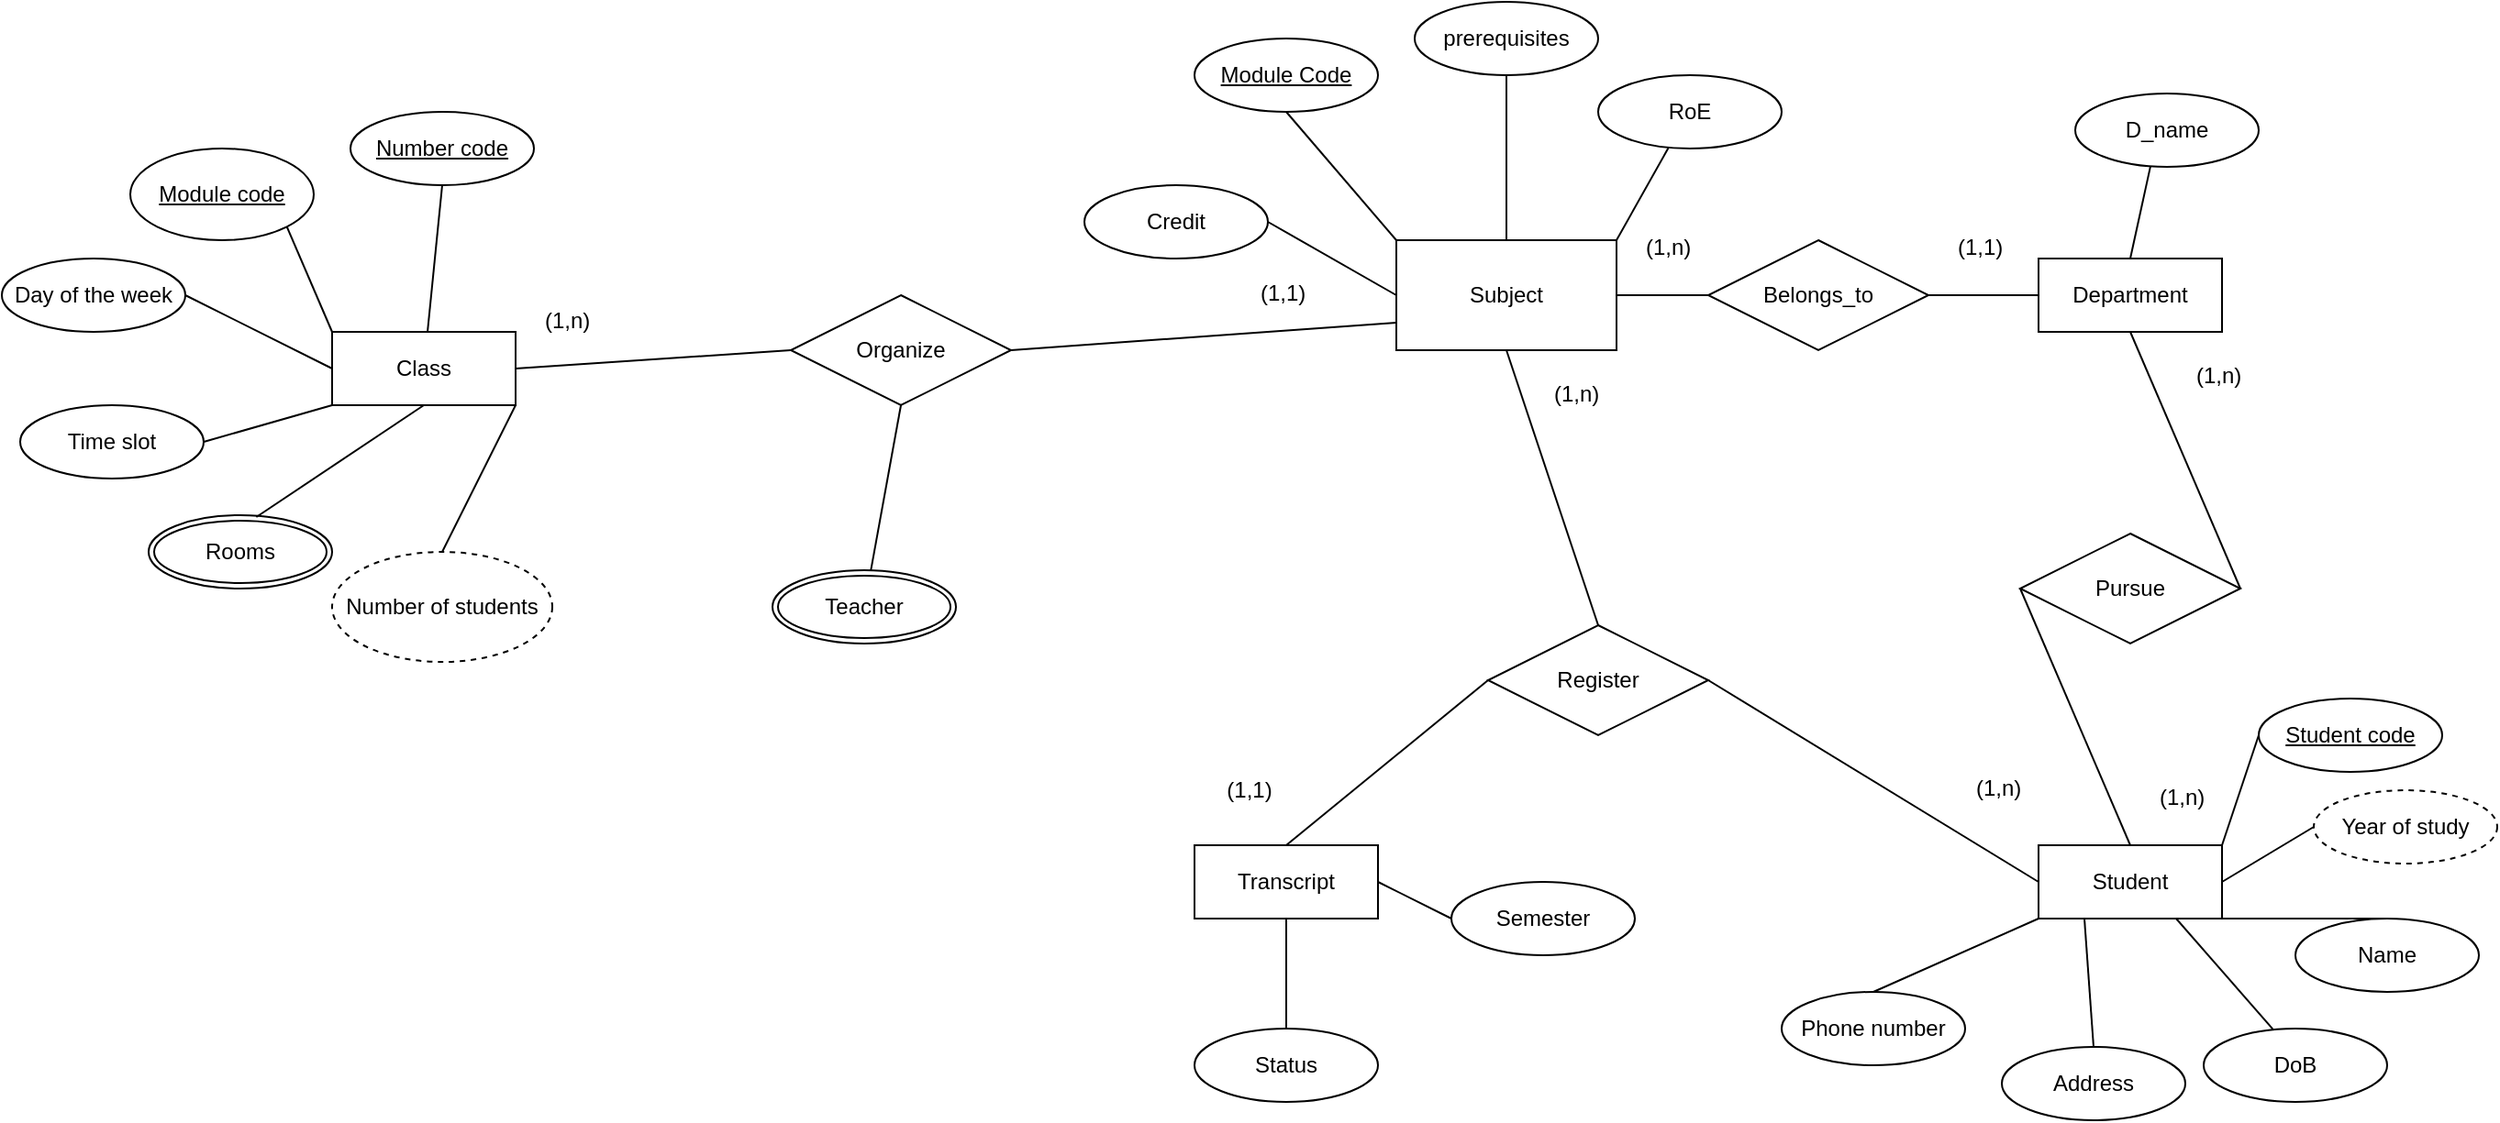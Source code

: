 <mxfile version="26.1.0">
  <diagram name="Trang-1" id="NKazr9CYUJBPmzPax3Bu">
    <mxGraphModel dx="2212" dy="839" grid="1" gridSize="10" guides="1" tooltips="1" connect="1" arrows="1" fold="1" page="1" pageScale="1" pageWidth="827" pageHeight="1169" math="0" shadow="0">
      <root>
        <mxCell id="0" />
        <mxCell id="1" parent="0" />
        <mxCell id="vSpW32eqRQo1p6lTVh2Q-1" value="Subject" style="rounded=0;whiteSpace=wrap;html=1;" vertex="1" parent="1">
          <mxGeometry x="180" y="240" width="120" height="60" as="geometry" />
        </mxCell>
        <mxCell id="vSpW32eqRQo1p6lTVh2Q-2" value="Module Code" style="ellipse;whiteSpace=wrap;html=1;align=center;fontStyle=4;" vertex="1" parent="1">
          <mxGeometry x="70" y="130" width="100" height="40" as="geometry" />
        </mxCell>
        <mxCell id="vSpW32eqRQo1p6lTVh2Q-3" value="" style="endArrow=none;html=1;rounded=0;exitX=0.5;exitY=1;exitDx=0;exitDy=0;entryX=0;entryY=0;entryDx=0;entryDy=0;" edge="1" parent="1" source="vSpW32eqRQo1p6lTVh2Q-2" target="vSpW32eqRQo1p6lTVh2Q-1">
          <mxGeometry width="50" height="50" relative="1" as="geometry">
            <mxPoint x="390" y="390" as="sourcePoint" />
            <mxPoint x="440" y="340" as="targetPoint" />
          </mxGeometry>
        </mxCell>
        <mxCell id="vSpW32eqRQo1p6lTVh2Q-4" value="Belongs_to" style="shape=rhombus;perimeter=rhombusPerimeter;whiteSpace=wrap;html=1;align=center;" vertex="1" parent="1">
          <mxGeometry x="350" y="240" width="120" height="60" as="geometry" />
        </mxCell>
        <mxCell id="vSpW32eqRQo1p6lTVh2Q-5" value="" style="endArrow=none;html=1;rounded=0;entryX=0;entryY=0.5;entryDx=0;entryDy=0;exitX=1;exitY=0.5;exitDx=0;exitDy=0;" edge="1" parent="1" source="vSpW32eqRQo1p6lTVh2Q-1" target="vSpW32eqRQo1p6lTVh2Q-4">
          <mxGeometry relative="1" as="geometry">
            <mxPoint x="330" y="370" as="sourcePoint" />
            <mxPoint x="490" y="370" as="targetPoint" />
          </mxGeometry>
        </mxCell>
        <mxCell id="vSpW32eqRQo1p6lTVh2Q-6" value="" style="endArrow=none;html=1;rounded=0;" edge="1" parent="1" source="vSpW32eqRQo1p6lTVh2Q-4" target="vSpW32eqRQo1p6lTVh2Q-7">
          <mxGeometry relative="1" as="geometry">
            <mxPoint x="330" y="370" as="sourcePoint" />
            <mxPoint x="490" y="370" as="targetPoint" />
          </mxGeometry>
        </mxCell>
        <mxCell id="vSpW32eqRQo1p6lTVh2Q-7" value="Department" style="whiteSpace=wrap;html=1;align=center;" vertex="1" parent="1">
          <mxGeometry x="530" y="250" width="100" height="40" as="geometry" />
        </mxCell>
        <mxCell id="vSpW32eqRQo1p6lTVh2Q-8" value="(1,1)" style="text;strokeColor=none;fillColor=none;spacingLeft=4;spacingRight=4;overflow=hidden;rotatable=0;points=[[0,0.5],[1,0.5]];portConstraint=eastwest;fontSize=12;whiteSpace=wrap;html=1;" vertex="1" parent="1">
          <mxGeometry x="480" y="230" width="40" height="30" as="geometry" />
        </mxCell>
        <mxCell id="vSpW32eqRQo1p6lTVh2Q-9" value="(1,n)" style="text;strokeColor=none;fillColor=none;spacingLeft=4;spacingRight=4;overflow=hidden;rotatable=0;points=[[0,0.5],[1,0.5]];portConstraint=eastwest;fontSize=12;whiteSpace=wrap;html=1;" vertex="1" parent="1">
          <mxGeometry x="310" y="230" width="40" height="30" as="geometry" />
        </mxCell>
        <mxCell id="vSpW32eqRQo1p6lTVh2Q-10" value="Student" style="whiteSpace=wrap;html=1;align=center;" vertex="1" parent="1">
          <mxGeometry x="530" y="570" width="100" height="40" as="geometry" />
        </mxCell>
        <mxCell id="vSpW32eqRQo1p6lTVh2Q-11" value="Pursue" style="shape=rhombus;perimeter=rhombusPerimeter;whiteSpace=wrap;html=1;align=center;" vertex="1" parent="1">
          <mxGeometry x="520" y="400" width="120" height="60" as="geometry" />
        </mxCell>
        <mxCell id="vSpW32eqRQo1p6lTVh2Q-14" value="" style="endArrow=none;html=1;rounded=0;entryX=1;entryY=0.5;entryDx=0;entryDy=0;exitX=0.5;exitY=1;exitDx=0;exitDy=0;" edge="1" parent="1" source="vSpW32eqRQo1p6lTVh2Q-7" target="vSpW32eqRQo1p6lTVh2Q-11">
          <mxGeometry relative="1" as="geometry">
            <mxPoint x="330" y="370" as="sourcePoint" />
            <mxPoint x="490" y="370" as="targetPoint" />
          </mxGeometry>
        </mxCell>
        <mxCell id="vSpW32eqRQo1p6lTVh2Q-15" value="" style="endArrow=none;html=1;rounded=0;entryX=0.5;entryY=0;entryDx=0;entryDy=0;exitX=0;exitY=0.5;exitDx=0;exitDy=0;" edge="1" parent="1" source="vSpW32eqRQo1p6lTVh2Q-11" target="vSpW32eqRQo1p6lTVh2Q-10">
          <mxGeometry relative="1" as="geometry">
            <mxPoint x="330" y="370" as="sourcePoint" />
            <mxPoint x="490" y="370" as="targetPoint" />
          </mxGeometry>
        </mxCell>
        <mxCell id="vSpW32eqRQo1p6lTVh2Q-16" value="(1,n)" style="text;strokeColor=none;fillColor=none;spacingLeft=4;spacingRight=4;overflow=hidden;rotatable=0;points=[[0,0.5],[1,0.5]];portConstraint=eastwest;fontSize=12;whiteSpace=wrap;html=1;" vertex="1" parent="1">
          <mxGeometry x="610" y="300" width="40" height="30" as="geometry" />
        </mxCell>
        <mxCell id="vSpW32eqRQo1p6lTVh2Q-17" value="(1,n)" style="text;strokeColor=none;fillColor=none;spacingLeft=4;spacingRight=4;overflow=hidden;rotatable=0;points=[[0,0.5],[1,0.5]];portConstraint=eastwest;fontSize=12;whiteSpace=wrap;html=1;" vertex="1" parent="1">
          <mxGeometry x="590" y="530" width="40" height="30" as="geometry" />
        </mxCell>
        <mxCell id="vSpW32eqRQo1p6lTVh2Q-18" value="Student code" style="ellipse;whiteSpace=wrap;html=1;align=center;fontStyle=4;" vertex="1" parent="1">
          <mxGeometry x="650" y="490" width="100" height="40" as="geometry" />
        </mxCell>
        <mxCell id="vSpW32eqRQo1p6lTVh2Q-19" value="" style="endArrow=none;html=1;rounded=0;entryX=0;entryY=0.5;entryDx=0;entryDy=0;exitX=1;exitY=0;exitDx=0;exitDy=0;" edge="1" parent="1" source="vSpW32eqRQo1p6lTVh2Q-10" target="vSpW32eqRQo1p6lTVh2Q-18">
          <mxGeometry relative="1" as="geometry">
            <mxPoint x="330" y="370" as="sourcePoint" />
            <mxPoint x="490" y="370" as="targetPoint" />
          </mxGeometry>
        </mxCell>
        <mxCell id="vSpW32eqRQo1p6lTVh2Q-20" value="Year of study" style="ellipse;whiteSpace=wrap;html=1;align=center;dashed=1;" vertex="1" parent="1">
          <mxGeometry x="680" y="540" width="100" height="40" as="geometry" />
        </mxCell>
        <mxCell id="vSpW32eqRQo1p6lTVh2Q-21" value="" style="endArrow=none;html=1;rounded=0;entryX=0;entryY=0.5;entryDx=0;entryDy=0;exitX=1;exitY=0.5;exitDx=0;exitDy=0;" edge="1" parent="1" source="vSpW32eqRQo1p6lTVh2Q-10" target="vSpW32eqRQo1p6lTVh2Q-20">
          <mxGeometry relative="1" as="geometry">
            <mxPoint x="330" y="370" as="sourcePoint" />
            <mxPoint x="490" y="370" as="targetPoint" />
          </mxGeometry>
        </mxCell>
        <mxCell id="vSpW32eqRQo1p6lTVh2Q-22" value="prerequisites" style="ellipse;whiteSpace=wrap;html=1;align=center;" vertex="1" parent="1">
          <mxGeometry x="190" y="110" width="100" height="40" as="geometry" />
        </mxCell>
        <mxCell id="vSpW32eqRQo1p6lTVh2Q-23" value="Credit" style="ellipse;whiteSpace=wrap;html=1;align=center;" vertex="1" parent="1">
          <mxGeometry x="10" y="210" width="100" height="40" as="geometry" />
        </mxCell>
        <mxCell id="vSpW32eqRQo1p6lTVh2Q-24" value="" style="endArrow=none;html=1;rounded=0;exitX=1;exitY=0.5;exitDx=0;exitDy=0;entryX=0;entryY=0.5;entryDx=0;entryDy=0;" edge="1" parent="1" source="vSpW32eqRQo1p6lTVh2Q-23" target="vSpW32eqRQo1p6lTVh2Q-1">
          <mxGeometry relative="1" as="geometry">
            <mxPoint x="340" y="360" as="sourcePoint" />
            <mxPoint x="500" y="360" as="targetPoint" />
          </mxGeometry>
        </mxCell>
        <mxCell id="vSpW32eqRQo1p6lTVh2Q-25" value="" style="endArrow=none;html=1;rounded=0;exitX=0.5;exitY=1;exitDx=0;exitDy=0;" edge="1" parent="1" source="vSpW32eqRQo1p6lTVh2Q-22" target="vSpW32eqRQo1p6lTVh2Q-1">
          <mxGeometry relative="1" as="geometry">
            <mxPoint x="340" y="360" as="sourcePoint" />
            <mxPoint x="500" y="360" as="targetPoint" />
          </mxGeometry>
        </mxCell>
        <mxCell id="vSpW32eqRQo1p6lTVh2Q-27" value="RoE" style="ellipse;whiteSpace=wrap;html=1;align=center;" vertex="1" parent="1">
          <mxGeometry x="290" y="150" width="100" height="40" as="geometry" />
        </mxCell>
        <mxCell id="vSpW32eqRQo1p6lTVh2Q-28" value="" style="endArrow=none;html=1;rounded=0;exitX=1;exitY=0;exitDx=0;exitDy=0;entryX=0.383;entryY=0.992;entryDx=0;entryDy=0;entryPerimeter=0;" edge="1" parent="1" source="vSpW32eqRQo1p6lTVh2Q-1" target="vSpW32eqRQo1p6lTVh2Q-27">
          <mxGeometry relative="1" as="geometry">
            <mxPoint x="340" y="360" as="sourcePoint" />
            <mxPoint x="500" y="360" as="targetPoint" />
          </mxGeometry>
        </mxCell>
        <mxCell id="vSpW32eqRQo1p6lTVh2Q-29" value="Register" style="shape=rhombus;perimeter=rhombusPerimeter;whiteSpace=wrap;html=1;align=center;" vertex="1" parent="1">
          <mxGeometry x="230" y="450" width="120" height="60" as="geometry" />
        </mxCell>
        <mxCell id="vSpW32eqRQo1p6lTVh2Q-30" value="" style="endArrow=none;html=1;rounded=0;exitX=0.5;exitY=1;exitDx=0;exitDy=0;entryX=0.5;entryY=0;entryDx=0;entryDy=0;" edge="1" parent="1" source="vSpW32eqRQo1p6lTVh2Q-1" target="vSpW32eqRQo1p6lTVh2Q-29">
          <mxGeometry relative="1" as="geometry">
            <mxPoint x="340" y="360" as="sourcePoint" />
            <mxPoint x="500" y="360" as="targetPoint" />
          </mxGeometry>
        </mxCell>
        <mxCell id="vSpW32eqRQo1p6lTVh2Q-31" value="" style="endArrow=none;html=1;rounded=0;exitX=1;exitY=0.5;exitDx=0;exitDy=0;entryX=0;entryY=0.5;entryDx=0;entryDy=0;" edge="1" parent="1" source="vSpW32eqRQo1p6lTVh2Q-29" target="vSpW32eqRQo1p6lTVh2Q-10">
          <mxGeometry relative="1" as="geometry">
            <mxPoint x="340" y="360" as="sourcePoint" />
            <mxPoint x="500" y="360" as="targetPoint" />
          </mxGeometry>
        </mxCell>
        <mxCell id="vSpW32eqRQo1p6lTVh2Q-32" value="(1,n)" style="text;strokeColor=none;fillColor=none;spacingLeft=4;spacingRight=4;overflow=hidden;rotatable=0;points=[[0,0.5],[1,0.5]];portConstraint=eastwest;fontSize=12;whiteSpace=wrap;html=1;" vertex="1" parent="1">
          <mxGeometry x="260" y="310" width="40" height="30" as="geometry" />
        </mxCell>
        <mxCell id="vSpW32eqRQo1p6lTVh2Q-33" value="(1,n)" style="text;strokeColor=none;fillColor=none;spacingLeft=4;spacingRight=4;overflow=hidden;rotatable=0;points=[[0,0.5],[1,0.5]];portConstraint=eastwest;fontSize=12;whiteSpace=wrap;html=1;" vertex="1" parent="1">
          <mxGeometry x="490" y="525" width="40" height="30" as="geometry" />
        </mxCell>
        <mxCell id="vSpW32eqRQo1p6lTVh2Q-34" value="" style="endArrow=none;html=1;rounded=0;entryX=0;entryY=0.5;entryDx=0;entryDy=0;exitX=0.5;exitY=0;exitDx=0;exitDy=0;" edge="1" parent="1" source="vSpW32eqRQo1p6lTVh2Q-35" target="vSpW32eqRQo1p6lTVh2Q-29">
          <mxGeometry relative="1" as="geometry">
            <mxPoint x="120" y="570" as="sourcePoint" />
            <mxPoint x="500" y="360" as="targetPoint" />
          </mxGeometry>
        </mxCell>
        <mxCell id="vSpW32eqRQo1p6lTVh2Q-35" value="Transcript" style="whiteSpace=wrap;html=1;align=center;" vertex="1" parent="1">
          <mxGeometry x="70" y="570" width="100" height="40" as="geometry" />
        </mxCell>
        <mxCell id="vSpW32eqRQo1p6lTVh2Q-36" value="Semester" style="ellipse;whiteSpace=wrap;html=1;align=center;" vertex="1" parent="1">
          <mxGeometry x="210" y="590" width="100" height="40" as="geometry" />
        </mxCell>
        <mxCell id="vSpW32eqRQo1p6lTVh2Q-37" value="" style="endArrow=none;html=1;rounded=0;exitX=1;exitY=0.5;exitDx=0;exitDy=0;entryX=0;entryY=0.5;entryDx=0;entryDy=0;" edge="1" parent="1" source="vSpW32eqRQo1p6lTVh2Q-35" target="vSpW32eqRQo1p6lTVh2Q-36">
          <mxGeometry relative="1" as="geometry">
            <mxPoint x="340" y="360" as="sourcePoint" />
            <mxPoint x="500" y="360" as="targetPoint" />
          </mxGeometry>
        </mxCell>
        <mxCell id="vSpW32eqRQo1p6lTVh2Q-38" value="Status" style="ellipse;whiteSpace=wrap;html=1;align=center;" vertex="1" parent="1">
          <mxGeometry x="70" y="670" width="100" height="40" as="geometry" />
        </mxCell>
        <mxCell id="vSpW32eqRQo1p6lTVh2Q-39" value="" style="endArrow=none;html=1;rounded=0;exitX=0.5;exitY=1;exitDx=0;exitDy=0;entryX=0.5;entryY=0;entryDx=0;entryDy=0;" edge="1" parent="1" source="vSpW32eqRQo1p6lTVh2Q-35" target="vSpW32eqRQo1p6lTVh2Q-38">
          <mxGeometry relative="1" as="geometry">
            <mxPoint x="340" y="460" as="sourcePoint" />
            <mxPoint x="500" y="460" as="targetPoint" />
          </mxGeometry>
        </mxCell>
        <mxCell id="vSpW32eqRQo1p6lTVh2Q-40" value="Name" style="ellipse;whiteSpace=wrap;html=1;align=center;" vertex="1" parent="1">
          <mxGeometry x="670" y="610" width="100" height="40" as="geometry" />
        </mxCell>
        <mxCell id="vSpW32eqRQo1p6lTVh2Q-41" value="" style="endArrow=none;html=1;rounded=0;entryX=0.5;entryY=0;entryDx=0;entryDy=0;exitX=1;exitY=1;exitDx=0;exitDy=0;" edge="1" parent="1" source="vSpW32eqRQo1p6lTVh2Q-10" target="vSpW32eqRQo1p6lTVh2Q-40">
          <mxGeometry relative="1" as="geometry">
            <mxPoint x="340" y="460" as="sourcePoint" />
            <mxPoint x="500" y="460" as="targetPoint" />
          </mxGeometry>
        </mxCell>
        <mxCell id="vSpW32eqRQo1p6lTVh2Q-42" value="Phone number" style="ellipse;whiteSpace=wrap;html=1;align=center;" vertex="1" parent="1">
          <mxGeometry x="390" y="650" width="100" height="40" as="geometry" />
        </mxCell>
        <mxCell id="vSpW32eqRQo1p6lTVh2Q-43" value="Address" style="ellipse;whiteSpace=wrap;html=1;align=center;" vertex="1" parent="1">
          <mxGeometry x="510" y="680" width="100" height="40" as="geometry" />
        </mxCell>
        <mxCell id="vSpW32eqRQo1p6lTVh2Q-44" value="DoB" style="ellipse;whiteSpace=wrap;html=1;align=center;" vertex="1" parent="1">
          <mxGeometry x="620" y="670" width="100" height="40" as="geometry" />
        </mxCell>
        <mxCell id="vSpW32eqRQo1p6lTVh2Q-45" value="" style="endArrow=none;html=1;rounded=0;entryX=0.377;entryY=0.008;entryDx=0;entryDy=0;entryPerimeter=0;exitX=0.75;exitY=1;exitDx=0;exitDy=0;" edge="1" parent="1" source="vSpW32eqRQo1p6lTVh2Q-10" target="vSpW32eqRQo1p6lTVh2Q-44">
          <mxGeometry relative="1" as="geometry">
            <mxPoint x="340" y="460" as="sourcePoint" />
            <mxPoint x="500" y="460" as="targetPoint" />
          </mxGeometry>
        </mxCell>
        <mxCell id="vSpW32eqRQo1p6lTVh2Q-46" value="" style="endArrow=none;html=1;rounded=0;entryX=0.5;entryY=0;entryDx=0;entryDy=0;exitX=0.25;exitY=1;exitDx=0;exitDy=0;" edge="1" parent="1" source="vSpW32eqRQo1p6lTVh2Q-10" target="vSpW32eqRQo1p6lTVh2Q-43">
          <mxGeometry relative="1" as="geometry">
            <mxPoint x="340" y="460" as="sourcePoint" />
            <mxPoint x="500" y="460" as="targetPoint" />
          </mxGeometry>
        </mxCell>
        <mxCell id="vSpW32eqRQo1p6lTVh2Q-47" value="" style="endArrow=none;html=1;rounded=0;entryX=0.5;entryY=0;entryDx=0;entryDy=0;exitX=0;exitY=1;exitDx=0;exitDy=0;" edge="1" parent="1" source="vSpW32eqRQo1p6lTVh2Q-10" target="vSpW32eqRQo1p6lTVh2Q-42">
          <mxGeometry relative="1" as="geometry">
            <mxPoint x="340" y="460" as="sourcePoint" />
            <mxPoint x="500" y="460" as="targetPoint" />
          </mxGeometry>
        </mxCell>
        <mxCell id="vSpW32eqRQo1p6lTVh2Q-48" value="D_name" style="ellipse;whiteSpace=wrap;html=1;align=center;" vertex="1" parent="1">
          <mxGeometry x="550" y="160" width="100" height="40" as="geometry" />
        </mxCell>
        <mxCell id="vSpW32eqRQo1p6lTVh2Q-49" value="" style="endArrow=none;html=1;rounded=0;entryX=0.41;entryY=0.992;entryDx=0;entryDy=0;entryPerimeter=0;exitX=0.5;exitY=0;exitDx=0;exitDy=0;" edge="1" parent="1" source="vSpW32eqRQo1p6lTVh2Q-7" target="vSpW32eqRQo1p6lTVh2Q-48">
          <mxGeometry relative="1" as="geometry">
            <mxPoint x="340" y="460" as="sourcePoint" />
            <mxPoint x="500" y="460" as="targetPoint" />
          </mxGeometry>
        </mxCell>
        <mxCell id="vSpW32eqRQo1p6lTVh2Q-50" value="(1,1)" style="text;html=1;align=center;verticalAlign=middle;whiteSpace=wrap;rounded=0;" vertex="1" parent="1">
          <mxGeometry x="70" y="525" width="60" height="30" as="geometry" />
        </mxCell>
        <mxCell id="vSpW32eqRQo1p6lTVh2Q-51" value="Class" style="whiteSpace=wrap;html=1;align=center;" vertex="1" parent="1">
          <mxGeometry x="-400" y="290" width="100" height="40" as="geometry" />
        </mxCell>
        <mxCell id="vSpW32eqRQo1p6lTVh2Q-52" value="Number code" style="ellipse;whiteSpace=wrap;html=1;align=center;fontStyle=4;" vertex="1" parent="1">
          <mxGeometry x="-390" y="170" width="100" height="40" as="geometry" />
        </mxCell>
        <mxCell id="vSpW32eqRQo1p6lTVh2Q-53" value="Module code" style="ellipse;whiteSpace=wrap;html=1;align=center;fontStyle=4;" vertex="1" parent="1">
          <mxGeometry x="-510" y="190" width="100" height="50" as="geometry" />
        </mxCell>
        <mxCell id="vSpW32eqRQo1p6lTVh2Q-54" value="Day of the week" style="ellipse;whiteSpace=wrap;html=1;align=center;" vertex="1" parent="1">
          <mxGeometry x="-580" y="250" width="100" height="40" as="geometry" />
        </mxCell>
        <mxCell id="vSpW32eqRQo1p6lTVh2Q-55" value="Time slot" style="ellipse;whiteSpace=wrap;html=1;align=center;" vertex="1" parent="1">
          <mxGeometry x="-570" y="330" width="100" height="40" as="geometry" />
        </mxCell>
        <mxCell id="vSpW32eqRQo1p6lTVh2Q-56" value="Rooms" style="ellipse;shape=doubleEllipse;margin=3;whiteSpace=wrap;html=1;align=center;" vertex="1" parent="1">
          <mxGeometry x="-500" y="390" width="100" height="40" as="geometry" />
        </mxCell>
        <mxCell id="vSpW32eqRQo1p6lTVh2Q-57" value="" style="endArrow=none;html=1;rounded=0;exitX=0.587;exitY=0.025;exitDx=0;exitDy=0;exitPerimeter=0;entryX=0.5;entryY=1;entryDx=0;entryDy=0;" edge="1" parent="1" source="vSpW32eqRQo1p6lTVh2Q-56" target="vSpW32eqRQo1p6lTVh2Q-51">
          <mxGeometry relative="1" as="geometry">
            <mxPoint x="-120" y="350" as="sourcePoint" />
            <mxPoint x="40" y="350" as="targetPoint" />
          </mxGeometry>
        </mxCell>
        <mxCell id="vSpW32eqRQo1p6lTVh2Q-58" value="" style="endArrow=none;html=1;rounded=0;exitX=1;exitY=0.5;exitDx=0;exitDy=0;entryX=0;entryY=1;entryDx=0;entryDy=0;" edge="1" parent="1" source="vSpW32eqRQo1p6lTVh2Q-55" target="vSpW32eqRQo1p6lTVh2Q-51">
          <mxGeometry relative="1" as="geometry">
            <mxPoint x="-120" y="350" as="sourcePoint" />
            <mxPoint x="40" y="350" as="targetPoint" />
          </mxGeometry>
        </mxCell>
        <mxCell id="vSpW32eqRQo1p6lTVh2Q-59" value="" style="endArrow=none;html=1;rounded=0;exitX=1;exitY=0.5;exitDx=0;exitDy=0;entryX=0;entryY=0.5;entryDx=0;entryDy=0;" edge="1" parent="1" source="vSpW32eqRQo1p6lTVh2Q-54" target="vSpW32eqRQo1p6lTVh2Q-51">
          <mxGeometry relative="1" as="geometry">
            <mxPoint x="-120" y="350" as="sourcePoint" />
            <mxPoint x="40" y="350" as="targetPoint" />
          </mxGeometry>
        </mxCell>
        <mxCell id="vSpW32eqRQo1p6lTVh2Q-60" value="" style="endArrow=none;html=1;rounded=0;exitX=1;exitY=1;exitDx=0;exitDy=0;entryX=0;entryY=0;entryDx=0;entryDy=0;" edge="1" parent="1" source="vSpW32eqRQo1p6lTVh2Q-53" target="vSpW32eqRQo1p6lTVh2Q-51">
          <mxGeometry relative="1" as="geometry">
            <mxPoint x="-120" y="350" as="sourcePoint" />
            <mxPoint x="40" y="350" as="targetPoint" />
          </mxGeometry>
        </mxCell>
        <mxCell id="vSpW32eqRQo1p6lTVh2Q-61" value="" style="endArrow=none;html=1;rounded=0;exitX=0.5;exitY=1;exitDx=0;exitDy=0;" edge="1" parent="1" source="vSpW32eqRQo1p6lTVh2Q-52" target="vSpW32eqRQo1p6lTVh2Q-51">
          <mxGeometry relative="1" as="geometry">
            <mxPoint x="-120" y="350" as="sourcePoint" />
            <mxPoint x="40" y="350" as="targetPoint" />
          </mxGeometry>
        </mxCell>
        <mxCell id="vSpW32eqRQo1p6lTVh2Q-62" value="Number of students" style="ellipse;whiteSpace=wrap;html=1;align=center;dashed=1;" vertex="1" parent="1">
          <mxGeometry x="-400" y="410" width="120" height="60" as="geometry" />
        </mxCell>
        <mxCell id="vSpW32eqRQo1p6lTVh2Q-63" value="" style="endArrow=none;html=1;rounded=0;exitX=1;exitY=1;exitDx=0;exitDy=0;entryX=0.5;entryY=0;entryDx=0;entryDy=0;" edge="1" parent="1" source="vSpW32eqRQo1p6lTVh2Q-51" target="vSpW32eqRQo1p6lTVh2Q-62">
          <mxGeometry relative="1" as="geometry">
            <mxPoint x="-120" y="350" as="sourcePoint" />
            <mxPoint x="40" y="350" as="targetPoint" />
          </mxGeometry>
        </mxCell>
        <mxCell id="vSpW32eqRQo1p6lTVh2Q-64" value="Organize" style="shape=rhombus;perimeter=rhombusPerimeter;whiteSpace=wrap;html=1;align=center;" vertex="1" parent="1">
          <mxGeometry x="-150" y="270" width="120" height="60" as="geometry" />
        </mxCell>
        <mxCell id="vSpW32eqRQo1p6lTVh2Q-65" value="" style="endArrow=none;html=1;rounded=0;exitX=1;exitY=0.5;exitDx=0;exitDy=0;entryX=0;entryY=0.5;entryDx=0;entryDy=0;" edge="1" parent="1" source="vSpW32eqRQo1p6lTVh2Q-51" target="vSpW32eqRQo1p6lTVh2Q-64">
          <mxGeometry relative="1" as="geometry">
            <mxPoint x="80" y="460" as="sourcePoint" />
            <mxPoint x="240" y="460" as="targetPoint" />
          </mxGeometry>
        </mxCell>
        <mxCell id="vSpW32eqRQo1p6lTVh2Q-66" value="" style="endArrow=none;html=1;rounded=0;exitX=1;exitY=0.5;exitDx=0;exitDy=0;entryX=0;entryY=0.75;entryDx=0;entryDy=0;" edge="1" parent="1" source="vSpW32eqRQo1p6lTVh2Q-64" target="vSpW32eqRQo1p6lTVh2Q-1">
          <mxGeometry relative="1" as="geometry">
            <mxPoint x="80" y="460" as="sourcePoint" />
            <mxPoint x="240" y="460" as="targetPoint" />
          </mxGeometry>
        </mxCell>
        <mxCell id="vSpW32eqRQo1p6lTVh2Q-67" value="(1,1)" style="text;strokeColor=none;fillColor=none;spacingLeft=4;spacingRight=4;overflow=hidden;rotatable=0;points=[[0,0.5],[1,0.5]];portConstraint=eastwest;fontSize=12;whiteSpace=wrap;html=1;" vertex="1" parent="1">
          <mxGeometry x="100" y="255" width="40" height="30" as="geometry" />
        </mxCell>
        <mxCell id="vSpW32eqRQo1p6lTVh2Q-68" value="(1,n)" style="text;strokeColor=none;fillColor=none;spacingLeft=4;spacingRight=4;overflow=hidden;rotatable=0;points=[[0,0.5],[1,0.5]];portConstraint=eastwest;fontSize=12;whiteSpace=wrap;html=1;" vertex="1" parent="1">
          <mxGeometry x="-290" y="270" width="40" height="30" as="geometry" />
        </mxCell>
        <mxCell id="vSpW32eqRQo1p6lTVh2Q-69" value="" style="endArrow=none;html=1;rounded=0;exitX=0.5;exitY=1;exitDx=0;exitDy=0;" edge="1" parent="1" source="vSpW32eqRQo1p6lTVh2Q-64" target="vSpW32eqRQo1p6lTVh2Q-70">
          <mxGeometry relative="1" as="geometry">
            <mxPoint x="-100" y="520" as="sourcePoint" />
            <mxPoint x="60" y="520" as="targetPoint" />
          </mxGeometry>
        </mxCell>
        <mxCell id="vSpW32eqRQo1p6lTVh2Q-70" value="Teacher" style="ellipse;shape=doubleEllipse;margin=3;whiteSpace=wrap;html=1;align=center;" vertex="1" parent="1">
          <mxGeometry x="-160" y="420" width="100" height="40" as="geometry" />
        </mxCell>
      </root>
    </mxGraphModel>
  </diagram>
</mxfile>
